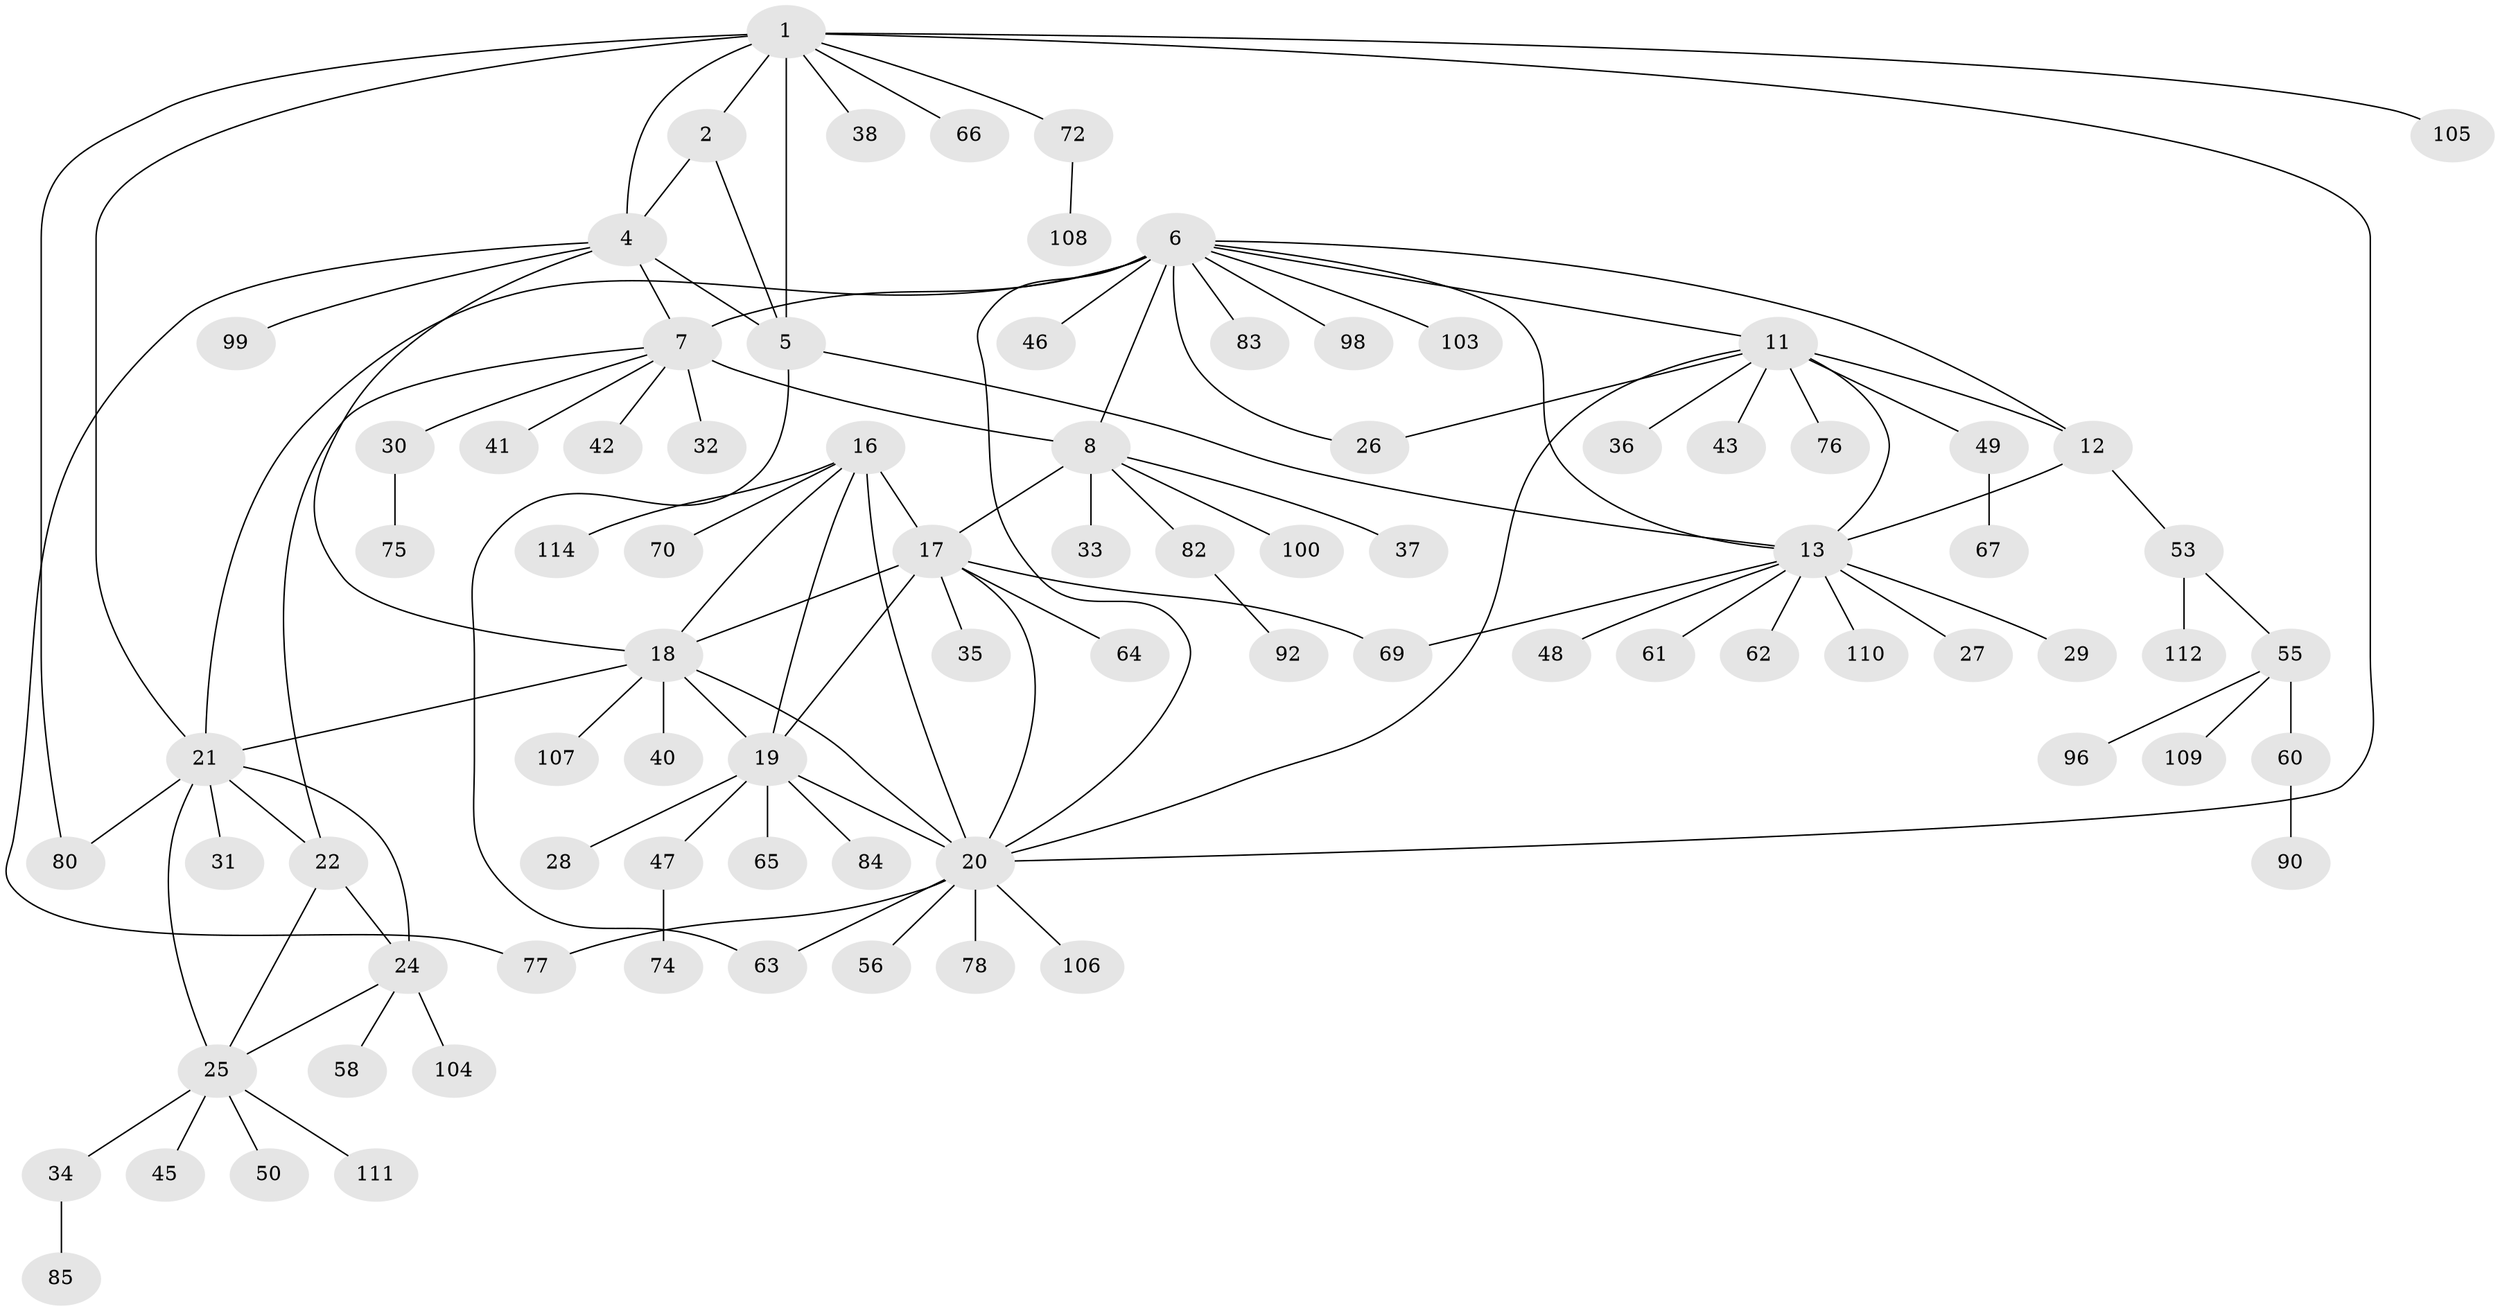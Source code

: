 // original degree distribution, {8: 0.017543859649122806, 5: 0.008771929824561403, 7: 0.05263157894736842, 11: 0.017543859649122806, 4: 0.02631578947368421, 10: 0.017543859649122806, 6: 0.03508771929824561, 9: 0.043859649122807015, 12: 0.008771929824561403, 2: 0.19298245614035087, 1: 0.5526315789473685, 3: 0.02631578947368421}
// Generated by graph-tools (version 1.1) at 2025/11/02/27/25 16:11:37]
// undirected, 84 vertices, 112 edges
graph export_dot {
graph [start="1"]
  node [color=gray90,style=filled];
  1 [super="+3"];
  2 [super="+113"];
  4 [super="+52"];
  5 [super="+81"];
  6 [super="+14"];
  7 [super="+9"];
  8 [super="+10"];
  11 [super="+91"];
  12 [super="+88"];
  13 [super="+15"];
  16 [super="+79"];
  17 [super="+94"];
  18 [super="+102"];
  19 [super="+59"];
  20 [super="+44"];
  21 [super="+23"];
  22 [super="+39"];
  24 [super="+93"];
  25 [super="+86"];
  26;
  27;
  28;
  29;
  30 [super="+51"];
  31 [super="+101"];
  32;
  33;
  34 [super="+71"];
  35 [super="+87"];
  36;
  37 [super="+73"];
  38 [super="+68"];
  40;
  41;
  42;
  43;
  45;
  46;
  47;
  48;
  49;
  50;
  53 [super="+54"];
  55 [super="+57"];
  56;
  58;
  60;
  61;
  62;
  63;
  64;
  65;
  66;
  67;
  69;
  70;
  72 [super="+89"];
  74 [super="+97"];
  75;
  76;
  77;
  78;
  80;
  82;
  83;
  84;
  85;
  90 [super="+95"];
  92;
  96;
  98;
  99;
  100;
  103;
  104;
  105;
  106;
  107;
  108;
  109;
  110;
  111;
  112;
  114;
  1 -- 2 [weight=2];
  1 -- 4 [weight=2];
  1 -- 5 [weight=2];
  1 -- 20;
  1 -- 66;
  1 -- 72;
  1 -- 105;
  1 -- 80;
  1 -- 38;
  1 -- 21;
  2 -- 4;
  2 -- 5;
  4 -- 5;
  4 -- 77;
  4 -- 99;
  4 -- 7;
  4 -- 18;
  5 -- 13;
  5 -- 63;
  6 -- 7 [weight=2];
  6 -- 8 [weight=2];
  6 -- 26;
  6 -- 46;
  6 -- 83;
  6 -- 98;
  6 -- 103;
  6 -- 21;
  6 -- 11;
  6 -- 12;
  6 -- 13 [weight=2];
  6 -- 20;
  7 -- 8 [weight=4];
  7 -- 32;
  7 -- 41;
  7 -- 42;
  7 -- 22;
  7 -- 30;
  8 -- 37;
  8 -- 82;
  8 -- 100;
  8 -- 17;
  8 -- 33;
  11 -- 12;
  11 -- 13 [weight=2];
  11 -- 20;
  11 -- 26;
  11 -- 36;
  11 -- 43;
  11 -- 49;
  11 -- 76;
  12 -- 13 [weight=2];
  12 -- 53;
  13 -- 27;
  13 -- 29;
  13 -- 48;
  13 -- 110;
  13 -- 61;
  13 -- 69;
  13 -- 62;
  16 -- 17;
  16 -- 18;
  16 -- 19;
  16 -- 20;
  16 -- 70;
  16 -- 114;
  17 -- 18;
  17 -- 19;
  17 -- 20;
  17 -- 35;
  17 -- 64;
  17 -- 69;
  18 -- 19;
  18 -- 20;
  18 -- 21 [weight=2];
  18 -- 40;
  18 -- 107;
  19 -- 20;
  19 -- 28;
  19 -- 47;
  19 -- 65;
  19 -- 84;
  20 -- 56;
  20 -- 63;
  20 -- 77;
  20 -- 78;
  20 -- 106;
  21 -- 22 [weight=2];
  21 -- 24 [weight=2];
  21 -- 25 [weight=2];
  21 -- 31;
  21 -- 80;
  22 -- 24;
  22 -- 25;
  24 -- 25;
  24 -- 58;
  24 -- 104;
  25 -- 34;
  25 -- 45;
  25 -- 50;
  25 -- 111;
  30 -- 75;
  34 -- 85;
  47 -- 74;
  49 -- 67;
  53 -- 55;
  53 -- 112;
  55 -- 96;
  55 -- 60;
  55 -- 109;
  60 -- 90;
  72 -- 108;
  82 -- 92;
}
